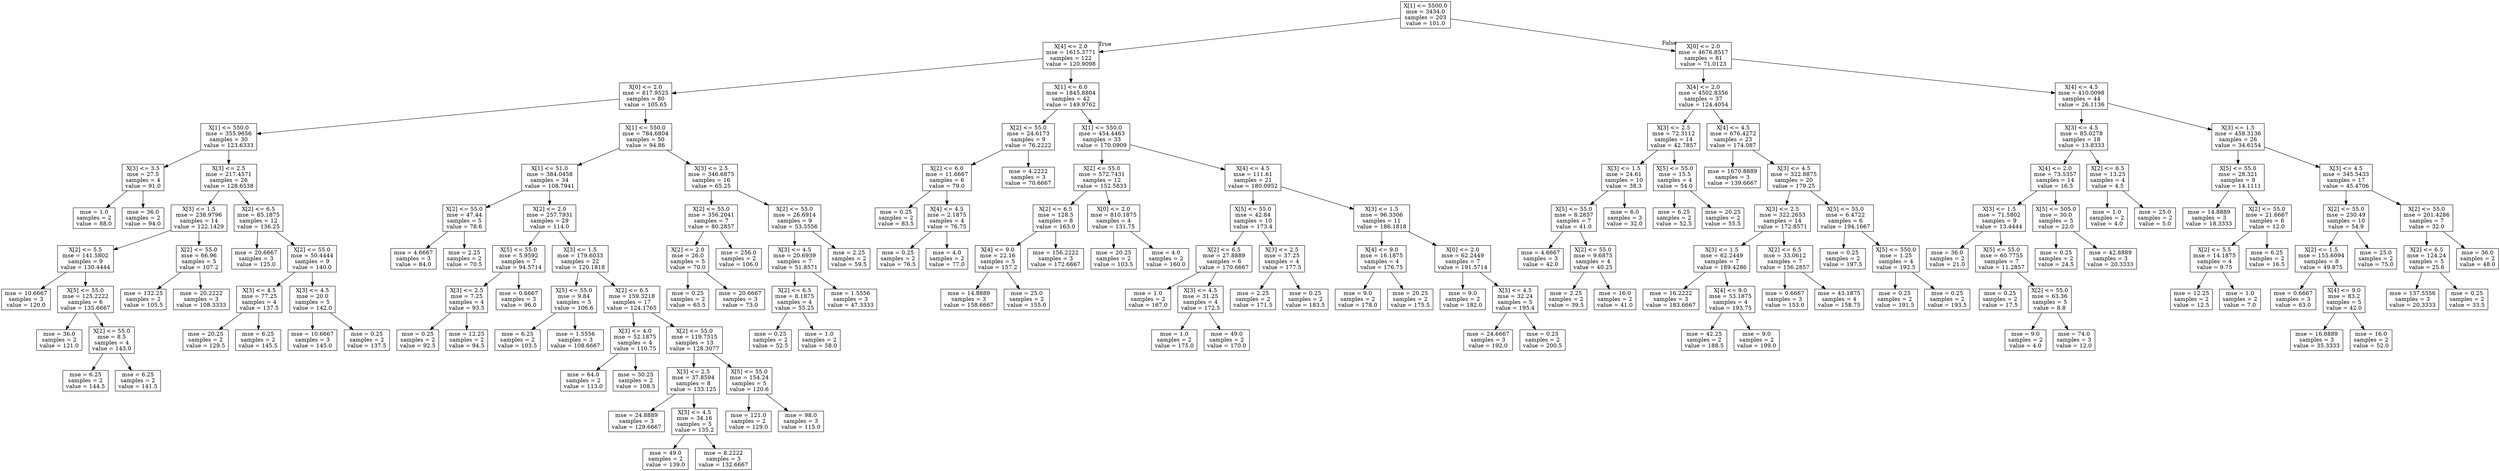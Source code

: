 digraph Tree {
node [shape=box] ;
0 [label="X[1] <= 5500.0\nmse = 3434.0\nsamples = 203\nvalue = 101.0"] ;
1 [label="X[4] <= 2.0\nmse = 1615.3771\nsamples = 122\nvalue = 120.9098"] ;
0 -> 1 [labeldistance=2.5, labelangle=45, headlabel="True"] ;
2 [label="X[0] <= 2.0\nmse = 817.9525\nsamples = 80\nvalue = 105.65"] ;
1 -> 2 ;
3 [label="X[1] <= 550.0\nmse = 355.9656\nsamples = 30\nvalue = 123.6333"] ;
2 -> 3 ;
4 [label="X[3] <= 3.5\nmse = 27.5\nsamples = 4\nvalue = 91.0"] ;
3 -> 4 ;
5 [label="mse = 1.0\nsamples = 2\nvalue = 88.0"] ;
4 -> 5 ;
6 [label="mse = 36.0\nsamples = 2\nvalue = 94.0"] ;
4 -> 6 ;
7 [label="X[3] <= 2.5\nmse = 217.4571\nsamples = 26\nvalue = 128.6538"] ;
3 -> 7 ;
8 [label="X[3] <= 1.5\nmse = 238.9796\nsamples = 14\nvalue = 122.1429"] ;
7 -> 8 ;
9 [label="X[2] <= 5.5\nmse = 141.5802\nsamples = 9\nvalue = 130.4444"] ;
8 -> 9 ;
10 [label="mse = 10.6667\nsamples = 3\nvalue = 120.0"] ;
9 -> 10 ;
11 [label="X[5] <= 55.0\nmse = 125.2222\nsamples = 6\nvalue = 135.6667"] ;
9 -> 11 ;
12 [label="mse = 36.0\nsamples = 2\nvalue = 121.0"] ;
11 -> 12 ;
13 [label="X[2] <= 55.0\nmse = 8.5\nsamples = 4\nvalue = 143.0"] ;
11 -> 13 ;
14 [label="mse = 6.25\nsamples = 2\nvalue = 144.5"] ;
13 -> 14 ;
15 [label="mse = 6.25\nsamples = 2\nvalue = 141.5"] ;
13 -> 15 ;
16 [label="X[2] <= 55.0\nmse = 66.96\nsamples = 5\nvalue = 107.2"] ;
8 -> 16 ;
17 [label="mse = 132.25\nsamples = 2\nvalue = 105.5"] ;
16 -> 17 ;
18 [label="mse = 20.2222\nsamples = 3\nvalue = 108.3333"] ;
16 -> 18 ;
19 [label="X[2] <= 6.5\nmse = 85.1875\nsamples = 12\nvalue = 136.25"] ;
7 -> 19 ;
20 [label="mse = 20.6667\nsamples = 3\nvalue = 125.0"] ;
19 -> 20 ;
21 [label="X[2] <= 55.0\nmse = 50.4444\nsamples = 9\nvalue = 140.0"] ;
19 -> 21 ;
22 [label="X[3] <= 4.5\nmse = 77.25\nsamples = 4\nvalue = 137.5"] ;
21 -> 22 ;
23 [label="mse = 20.25\nsamples = 2\nvalue = 129.5"] ;
22 -> 23 ;
24 [label="mse = 6.25\nsamples = 2\nvalue = 145.5"] ;
22 -> 24 ;
25 [label="X[3] <= 4.5\nmse = 20.0\nsamples = 5\nvalue = 142.0"] ;
21 -> 25 ;
26 [label="mse = 10.6667\nsamples = 3\nvalue = 145.0"] ;
25 -> 26 ;
27 [label="mse = 0.25\nsamples = 2\nvalue = 137.5"] ;
25 -> 27 ;
28 [label="X[1] <= 550.0\nmse = 784.6804\nsamples = 50\nvalue = 94.86"] ;
2 -> 28 ;
29 [label="X[1] <= 51.0\nmse = 384.0458\nsamples = 34\nvalue = 108.7941"] ;
28 -> 29 ;
30 [label="X[2] <= 55.0\nmse = 47.44\nsamples = 5\nvalue = 78.6"] ;
29 -> 30 ;
31 [label="mse = 4.6667\nsamples = 3\nvalue = 84.0"] ;
30 -> 31 ;
32 [label="mse = 2.25\nsamples = 2\nvalue = 70.5"] ;
30 -> 32 ;
33 [label="X[2] <= 2.0\nmse = 257.7931\nsamples = 29\nvalue = 114.0"] ;
29 -> 33 ;
34 [label="X[5] <= 55.0\nmse = 5.9592\nsamples = 7\nvalue = 94.5714"] ;
33 -> 34 ;
35 [label="X[3] <= 2.5\nmse = 7.25\nsamples = 4\nvalue = 93.5"] ;
34 -> 35 ;
36 [label="mse = 0.25\nsamples = 2\nvalue = 92.5"] ;
35 -> 36 ;
37 [label="mse = 12.25\nsamples = 2\nvalue = 94.5"] ;
35 -> 37 ;
38 [label="mse = 0.6667\nsamples = 3\nvalue = 96.0"] ;
34 -> 38 ;
39 [label="X[3] <= 1.5\nmse = 179.6033\nsamples = 22\nvalue = 120.1818"] ;
33 -> 39 ;
40 [label="X[5] <= 55.0\nmse = 9.84\nsamples = 5\nvalue = 106.6"] ;
39 -> 40 ;
41 [label="mse = 6.25\nsamples = 2\nvalue = 103.5"] ;
40 -> 41 ;
42 [label="mse = 1.5556\nsamples = 3\nvalue = 108.6667"] ;
40 -> 42 ;
43 [label="X[2] <= 6.5\nmse = 159.3218\nsamples = 17\nvalue = 124.1765"] ;
39 -> 43 ;
44 [label="X[3] <= 4.0\nmse = 52.1875\nsamples = 4\nvalue = 110.75"] ;
43 -> 44 ;
45 [label="mse = 64.0\nsamples = 2\nvalue = 113.0"] ;
44 -> 45 ;
46 [label="mse = 30.25\nsamples = 2\nvalue = 108.5"] ;
44 -> 46 ;
47 [label="X[2] <= 55.0\nmse = 119.7515\nsamples = 13\nvalue = 128.3077"] ;
43 -> 47 ;
48 [label="X[3] <= 2.5\nmse = 37.8594\nsamples = 8\nvalue = 133.125"] ;
47 -> 48 ;
49 [label="mse = 24.8889\nsamples = 3\nvalue = 129.6667"] ;
48 -> 49 ;
50 [label="X[3] <= 4.5\nmse = 34.16\nsamples = 5\nvalue = 135.2"] ;
48 -> 50 ;
51 [label="mse = 49.0\nsamples = 2\nvalue = 139.0"] ;
50 -> 51 ;
52 [label="mse = 8.2222\nsamples = 3\nvalue = 132.6667"] ;
50 -> 52 ;
53 [label="X[5] <= 55.0\nmse = 154.24\nsamples = 5\nvalue = 120.6"] ;
47 -> 53 ;
54 [label="mse = 121.0\nsamples = 2\nvalue = 129.0"] ;
53 -> 54 ;
55 [label="mse = 98.0\nsamples = 3\nvalue = 115.0"] ;
53 -> 55 ;
56 [label="X[3] <= 2.5\nmse = 346.6875\nsamples = 16\nvalue = 65.25"] ;
28 -> 56 ;
57 [label="X[2] <= 55.0\nmse = 356.2041\nsamples = 7\nvalue = 80.2857"] ;
56 -> 57 ;
58 [label="X[2] <= 2.0\nmse = 26.0\nsamples = 5\nvalue = 70.0"] ;
57 -> 58 ;
59 [label="mse = 0.25\nsamples = 2\nvalue = 65.5"] ;
58 -> 59 ;
60 [label="mse = 20.6667\nsamples = 3\nvalue = 73.0"] ;
58 -> 60 ;
61 [label="mse = 256.0\nsamples = 2\nvalue = 106.0"] ;
57 -> 61 ;
62 [label="X[2] <= 55.0\nmse = 26.6914\nsamples = 9\nvalue = 53.5556"] ;
56 -> 62 ;
63 [label="X[3] <= 4.5\nmse = 20.6939\nsamples = 7\nvalue = 51.8571"] ;
62 -> 63 ;
64 [label="X[2] <= 6.5\nmse = 8.1875\nsamples = 4\nvalue = 55.25"] ;
63 -> 64 ;
65 [label="mse = 0.25\nsamples = 2\nvalue = 52.5"] ;
64 -> 65 ;
66 [label="mse = 1.0\nsamples = 2\nvalue = 58.0"] ;
64 -> 66 ;
67 [label="mse = 1.5556\nsamples = 3\nvalue = 47.3333"] ;
63 -> 67 ;
68 [label="mse = 2.25\nsamples = 2\nvalue = 59.5"] ;
62 -> 68 ;
69 [label="X[1] <= 6.0\nmse = 1845.8804\nsamples = 42\nvalue = 149.9762"] ;
1 -> 69 ;
70 [label="X[2] <= 55.0\nmse = 24.6173\nsamples = 9\nvalue = 76.2222"] ;
69 -> 70 ;
71 [label="X[2] <= 6.0\nmse = 11.6667\nsamples = 6\nvalue = 79.0"] ;
70 -> 71 ;
72 [label="mse = 0.25\nsamples = 2\nvalue = 83.5"] ;
71 -> 72 ;
73 [label="X[4] <= 4.5\nmse = 2.1875\nsamples = 4\nvalue = 76.75"] ;
71 -> 73 ;
74 [label="mse = 0.25\nsamples = 2\nvalue = 76.5"] ;
73 -> 74 ;
75 [label="mse = 4.0\nsamples = 2\nvalue = 77.0"] ;
73 -> 75 ;
76 [label="mse = 4.2222\nsamples = 3\nvalue = 70.6667"] ;
70 -> 76 ;
77 [label="X[1] <= 550.0\nmse = 454.4463\nsamples = 33\nvalue = 170.0909"] ;
69 -> 77 ;
78 [label="X[2] <= 55.0\nmse = 572.7431\nsamples = 12\nvalue = 152.5833"] ;
77 -> 78 ;
79 [label="X[2] <= 6.5\nmse = 128.5\nsamples = 8\nvalue = 163.0"] ;
78 -> 79 ;
80 [label="X[4] <= 9.0\nmse = 22.16\nsamples = 5\nvalue = 157.2"] ;
79 -> 80 ;
81 [label="mse = 14.8889\nsamples = 3\nvalue = 158.6667"] ;
80 -> 81 ;
82 [label="mse = 25.0\nsamples = 2\nvalue = 155.0"] ;
80 -> 82 ;
83 [label="mse = 156.2222\nsamples = 3\nvalue = 172.6667"] ;
79 -> 83 ;
84 [label="X[0] <= 2.0\nmse = 810.1875\nsamples = 4\nvalue = 131.75"] ;
78 -> 84 ;
85 [label="mse = 20.25\nsamples = 2\nvalue = 103.5"] ;
84 -> 85 ;
86 [label="mse = 4.0\nsamples = 2\nvalue = 160.0"] ;
84 -> 86 ;
87 [label="X[4] <= 4.5\nmse = 111.61\nsamples = 21\nvalue = 180.0952"] ;
77 -> 87 ;
88 [label="X[5] <= 55.0\nmse = 42.84\nsamples = 10\nvalue = 173.4"] ;
87 -> 88 ;
89 [label="X[2] <= 6.5\nmse = 27.8889\nsamples = 6\nvalue = 170.6667"] ;
88 -> 89 ;
90 [label="mse = 1.0\nsamples = 2\nvalue = 167.0"] ;
89 -> 90 ;
91 [label="X[3] <= 4.5\nmse = 31.25\nsamples = 4\nvalue = 172.5"] ;
89 -> 91 ;
92 [label="mse = 1.0\nsamples = 2\nvalue = 175.0"] ;
91 -> 92 ;
93 [label="mse = 49.0\nsamples = 2\nvalue = 170.0"] ;
91 -> 93 ;
94 [label="X[3] <= 2.5\nmse = 37.25\nsamples = 4\nvalue = 177.5"] ;
88 -> 94 ;
95 [label="mse = 2.25\nsamples = 2\nvalue = 171.5"] ;
94 -> 95 ;
96 [label="mse = 0.25\nsamples = 2\nvalue = 183.5"] ;
94 -> 96 ;
97 [label="X[3] <= 1.5\nmse = 96.3306\nsamples = 11\nvalue = 186.1818"] ;
87 -> 97 ;
98 [label="X[4] <= 9.0\nmse = 16.1875\nsamples = 4\nvalue = 176.75"] ;
97 -> 98 ;
99 [label="mse = 9.0\nsamples = 2\nvalue = 178.0"] ;
98 -> 99 ;
100 [label="mse = 20.25\nsamples = 2\nvalue = 175.5"] ;
98 -> 100 ;
101 [label="X[0] <= 2.0\nmse = 62.2449\nsamples = 7\nvalue = 191.5714"] ;
97 -> 101 ;
102 [label="mse = 9.0\nsamples = 2\nvalue = 182.0"] ;
101 -> 102 ;
103 [label="X[3] <= 4.5\nmse = 32.24\nsamples = 5\nvalue = 195.4"] ;
101 -> 103 ;
104 [label="mse = 24.6667\nsamples = 3\nvalue = 192.0"] ;
103 -> 104 ;
105 [label="mse = 0.25\nsamples = 2\nvalue = 200.5"] ;
103 -> 105 ;
106 [label="X[0] <= 2.0\nmse = 4676.8517\nsamples = 81\nvalue = 71.0123"] ;
0 -> 106 [labeldistance=2.5, labelangle=-45, headlabel="False"] ;
107 [label="X[4] <= 2.0\nmse = 4502.8356\nsamples = 37\nvalue = 124.4054"] ;
106 -> 107 ;
108 [label="X[3] <= 2.5\nmse = 72.3112\nsamples = 14\nvalue = 42.7857"] ;
107 -> 108 ;
109 [label="X[3] <= 1.5\nmse = 24.61\nsamples = 10\nvalue = 38.3"] ;
108 -> 109 ;
110 [label="X[5] <= 55.0\nmse = 8.2857\nsamples = 7\nvalue = 41.0"] ;
109 -> 110 ;
111 [label="mse = 4.6667\nsamples = 3\nvalue = 42.0"] ;
110 -> 111 ;
112 [label="X[2] <= 55.0\nmse = 9.6875\nsamples = 4\nvalue = 40.25"] ;
110 -> 112 ;
113 [label="mse = 2.25\nsamples = 2\nvalue = 39.5"] ;
112 -> 113 ;
114 [label="mse = 16.0\nsamples = 2\nvalue = 41.0"] ;
112 -> 114 ;
115 [label="mse = 6.0\nsamples = 3\nvalue = 32.0"] ;
109 -> 115 ;
116 [label="X[5] <= 55.0\nmse = 15.5\nsamples = 4\nvalue = 54.0"] ;
108 -> 116 ;
117 [label="mse = 6.25\nsamples = 2\nvalue = 52.5"] ;
116 -> 117 ;
118 [label="mse = 20.25\nsamples = 2\nvalue = 55.5"] ;
116 -> 118 ;
119 [label="X[4] <= 4.5\nmse = 676.4272\nsamples = 23\nvalue = 174.087"] ;
107 -> 119 ;
120 [label="mse = 1670.8889\nsamples = 3\nvalue = 139.6667"] ;
119 -> 120 ;
121 [label="X[3] <= 4.5\nmse = 322.8875\nsamples = 20\nvalue = 179.25"] ;
119 -> 121 ;
122 [label="X[3] <= 2.5\nmse = 322.2653\nsamples = 14\nvalue = 172.8571"] ;
121 -> 122 ;
123 [label="X[3] <= 1.5\nmse = 62.2449\nsamples = 7\nvalue = 189.4286"] ;
122 -> 123 ;
124 [label="mse = 16.2222\nsamples = 3\nvalue = 183.6667"] ;
123 -> 124 ;
125 [label="X[4] <= 9.0\nmse = 53.1875\nsamples = 4\nvalue = 193.75"] ;
123 -> 125 ;
126 [label="mse = 42.25\nsamples = 2\nvalue = 188.5"] ;
125 -> 126 ;
127 [label="mse = 9.0\nsamples = 2\nvalue = 199.0"] ;
125 -> 127 ;
128 [label="X[2] <= 6.5\nmse = 33.0612\nsamples = 7\nvalue = 156.2857"] ;
122 -> 128 ;
129 [label="mse = 0.6667\nsamples = 3\nvalue = 153.0"] ;
128 -> 129 ;
130 [label="mse = 43.1875\nsamples = 4\nvalue = 158.75"] ;
128 -> 130 ;
131 [label="X[5] <= 55.0\nmse = 6.4722\nsamples = 6\nvalue = 194.1667"] ;
121 -> 131 ;
132 [label="mse = 0.25\nsamples = 2\nvalue = 197.5"] ;
131 -> 132 ;
133 [label="X[5] <= 550.0\nmse = 1.25\nsamples = 4\nvalue = 192.5"] ;
131 -> 133 ;
134 [label="mse = 0.25\nsamples = 2\nvalue = 191.5"] ;
133 -> 134 ;
135 [label="mse = 0.25\nsamples = 2\nvalue = 193.5"] ;
133 -> 135 ;
136 [label="X[4] <= 4.5\nmse = 410.0098\nsamples = 44\nvalue = 26.1136"] ;
106 -> 136 ;
137 [label="X[3] <= 4.5\nmse = 85.0278\nsamples = 18\nvalue = 13.8333"] ;
136 -> 137 ;
138 [label="X[4] <= 2.0\nmse = 73.5357\nsamples = 14\nvalue = 16.5"] ;
137 -> 138 ;
139 [label="X[3] <= 1.5\nmse = 71.5802\nsamples = 9\nvalue = 13.4444"] ;
138 -> 139 ;
140 [label="mse = 36.0\nsamples = 2\nvalue = 21.0"] ;
139 -> 140 ;
141 [label="X[5] <= 55.0\nmse = 60.7755\nsamples = 7\nvalue = 11.2857"] ;
139 -> 141 ;
142 [label="mse = 0.25\nsamples = 2\nvalue = 17.5"] ;
141 -> 142 ;
143 [label="X[2] <= 55.0\nmse = 63.36\nsamples = 5\nvalue = 8.8"] ;
141 -> 143 ;
144 [label="mse = 9.0\nsamples = 2\nvalue = 4.0"] ;
143 -> 144 ;
145 [label="mse = 74.0\nsamples = 3\nvalue = 12.0"] ;
143 -> 145 ;
146 [label="X[5] <= 505.0\nmse = 30.0\nsamples = 5\nvalue = 22.0"] ;
138 -> 146 ;
147 [label="mse = 0.25\nsamples = 2\nvalue = 24.5"] ;
146 -> 147 ;
148 [label="mse = 42.8889\nsamples = 3\nvalue = 20.3333"] ;
146 -> 148 ;
149 [label="X[2] <= 6.5\nmse = 13.25\nsamples = 4\nvalue = 4.5"] ;
137 -> 149 ;
150 [label="mse = 1.0\nsamples = 2\nvalue = 4.0"] ;
149 -> 150 ;
151 [label="mse = 25.0\nsamples = 2\nvalue = 5.0"] ;
149 -> 151 ;
152 [label="X[3] <= 1.5\nmse = 458.3136\nsamples = 26\nvalue = 34.6154"] ;
136 -> 152 ;
153 [label="X[5] <= 55.0\nmse = 28.321\nsamples = 9\nvalue = 14.1111"] ;
152 -> 153 ;
154 [label="mse = 14.8889\nsamples = 3\nvalue = 18.3333"] ;
153 -> 154 ;
155 [label="X[2] <= 55.0\nmse = 21.6667\nsamples = 6\nvalue = 12.0"] ;
153 -> 155 ;
156 [label="X[2] <= 5.5\nmse = 14.1875\nsamples = 4\nvalue = 9.75"] ;
155 -> 156 ;
157 [label="mse = 12.25\nsamples = 2\nvalue = 12.5"] ;
156 -> 157 ;
158 [label="mse = 1.0\nsamples = 2\nvalue = 7.0"] ;
156 -> 158 ;
159 [label="mse = 6.25\nsamples = 2\nvalue = 16.5"] ;
155 -> 159 ;
160 [label="X[3] <= 4.5\nmse = 345.5433\nsamples = 17\nvalue = 45.4706"] ;
152 -> 160 ;
161 [label="X[2] <= 55.0\nmse = 230.49\nsamples = 10\nvalue = 54.9"] ;
160 -> 161 ;
162 [label="X[2] <= 1.5\nmse = 155.6094\nsamples = 8\nvalue = 49.875"] ;
161 -> 162 ;
163 [label="mse = 0.6667\nsamples = 3\nvalue = 63.0"] ;
162 -> 163 ;
164 [label="X[4] <= 9.0\nmse = 83.2\nsamples = 5\nvalue = 42.0"] ;
162 -> 164 ;
165 [label="mse = 16.8889\nsamples = 3\nvalue = 35.3333"] ;
164 -> 165 ;
166 [label="mse = 16.0\nsamples = 2\nvalue = 52.0"] ;
164 -> 166 ;
167 [label="mse = 25.0\nsamples = 2\nvalue = 75.0"] ;
161 -> 167 ;
168 [label="X[2] <= 55.0\nmse = 201.4286\nsamples = 7\nvalue = 32.0"] ;
160 -> 168 ;
169 [label="X[2] <= 6.5\nmse = 124.24\nsamples = 5\nvalue = 25.6"] ;
168 -> 169 ;
170 [label="mse = 137.5556\nsamples = 3\nvalue = 20.3333"] ;
169 -> 170 ;
171 [label="mse = 0.25\nsamples = 2\nvalue = 33.5"] ;
169 -> 171 ;
172 [label="mse = 36.0\nsamples = 2\nvalue = 48.0"] ;
168 -> 172 ;
}